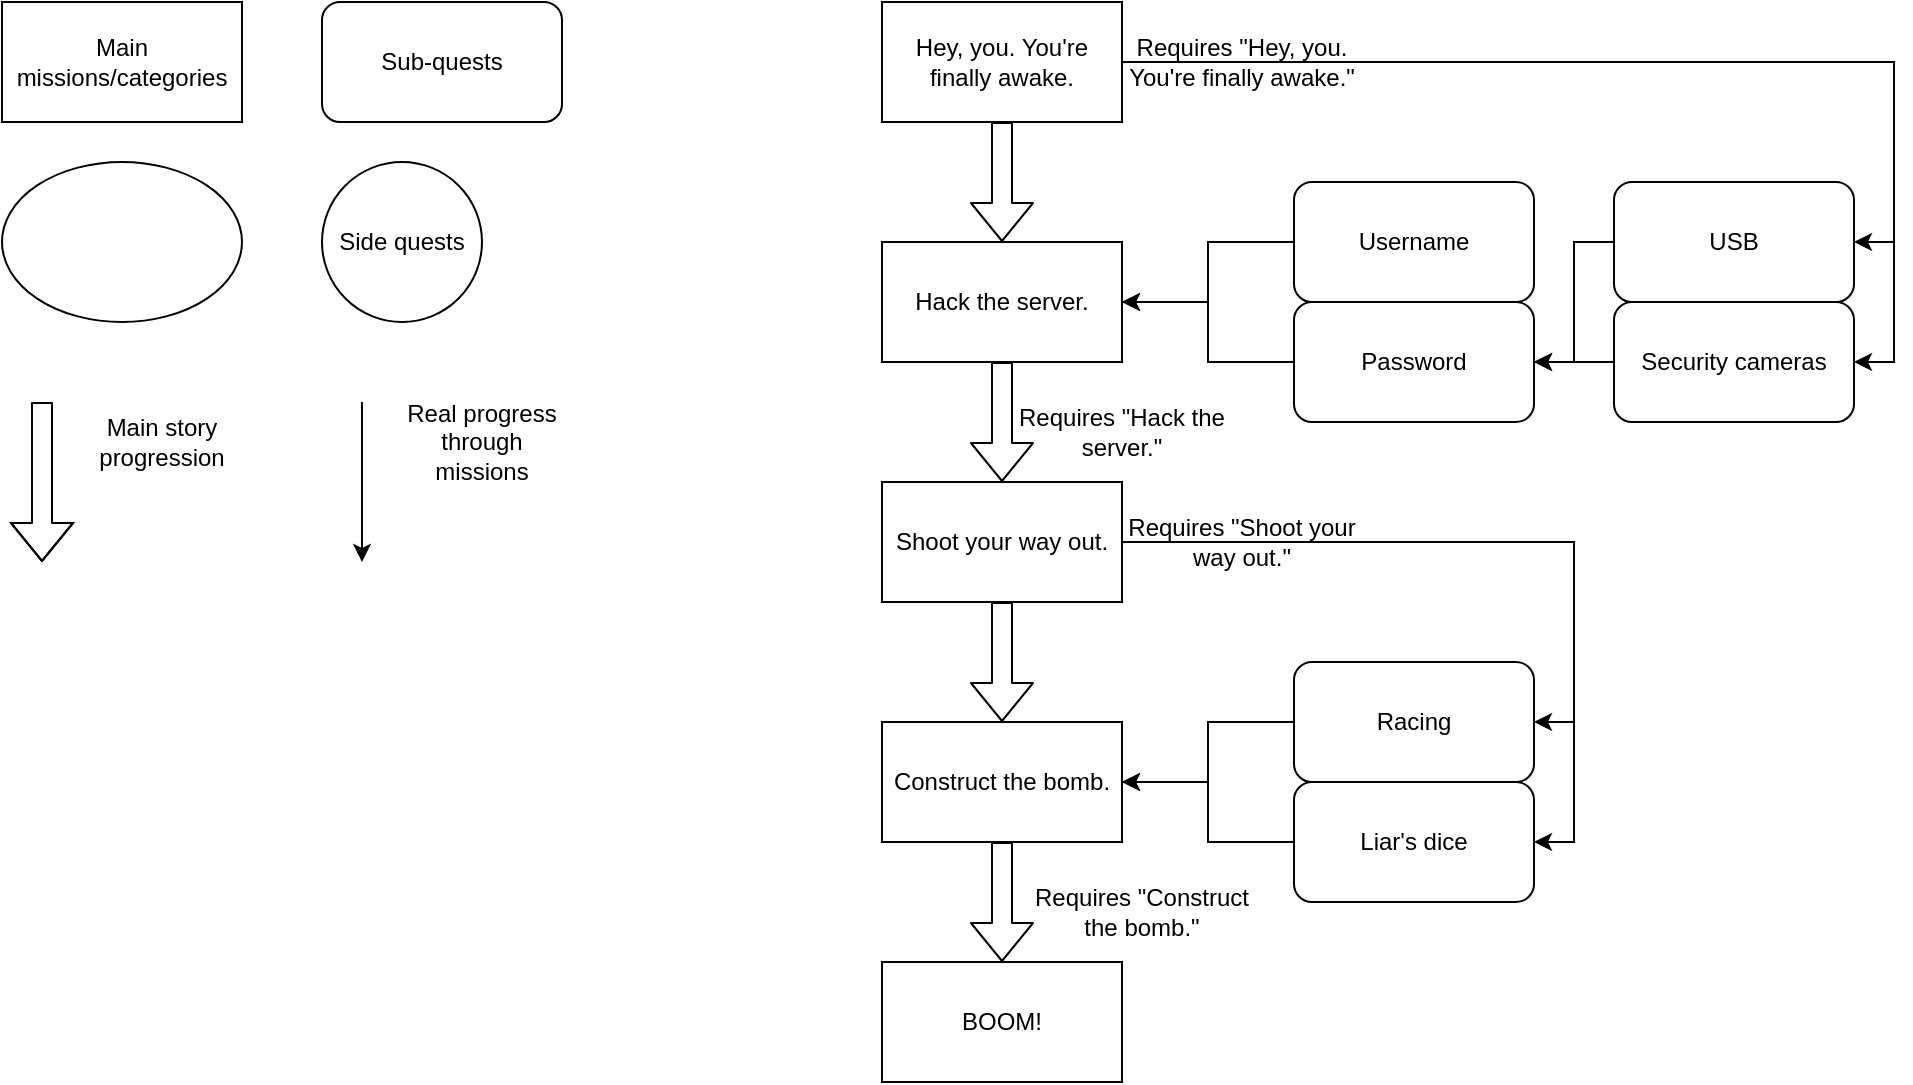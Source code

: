 <mxfile version="14.4.9" type="github">
  <diagram id="rs_gm9d7M8JPY6wh1Piz" name="Page-1">
    <mxGraphModel dx="982" dy="534" grid="1" gridSize="10" guides="1" tooltips="1" connect="1" arrows="1" fold="1" page="1" pageScale="1" pageWidth="827" pageHeight="1169" math="0" shadow="0">
      <root>
        <mxCell id="0" />
        <mxCell id="1" parent="0" />
        <mxCell id="WuQgfKXit7fRZl0_ulul-70" style="edgeStyle=orthogonalEdgeStyle;rounded=0;orthogonalLoop=1;jettySize=auto;html=1;entryX=1;entryY=0.5;entryDx=0;entryDy=0;" edge="1" parent="1" source="WuQgfKXit7fRZl0_ulul-1" target="WuQgfKXit7fRZl0_ulul-42">
          <mxGeometry relative="1" as="geometry" />
        </mxCell>
        <mxCell id="WuQgfKXit7fRZl0_ulul-71" style="edgeStyle=orthogonalEdgeStyle;rounded=0;orthogonalLoop=1;jettySize=auto;html=1;entryX=1;entryY=0.5;entryDx=0;entryDy=0;" edge="1" parent="1" source="WuQgfKXit7fRZl0_ulul-1" target="WuQgfKXit7fRZl0_ulul-41">
          <mxGeometry relative="1" as="geometry" />
        </mxCell>
        <mxCell id="WuQgfKXit7fRZl0_ulul-1" value="Hey, you. You&#39;re finally awake." style="rounded=0;whiteSpace=wrap;html=1;" vertex="1" parent="1">
          <mxGeometry x="440" width="120" height="60" as="geometry" />
        </mxCell>
        <mxCell id="WuQgfKXit7fRZl0_ulul-6" value="Hack the server." style="rounded=0;whiteSpace=wrap;html=1;" vertex="1" parent="1">
          <mxGeometry x="440" y="120" width="120" height="60" as="geometry" />
        </mxCell>
        <mxCell id="WuQgfKXit7fRZl0_ulul-8" value="Main missions/categories" style="rounded=0;whiteSpace=wrap;html=1;" vertex="1" parent="1">
          <mxGeometry width="120" height="60" as="geometry" />
        </mxCell>
        <mxCell id="WuQgfKXit7fRZl0_ulul-9" value="Sub-quests" style="rounded=1;whiteSpace=wrap;html=1;" vertex="1" parent="1">
          <mxGeometry x="160" width="120" height="60" as="geometry" />
        </mxCell>
        <mxCell id="WuQgfKXit7fRZl0_ulul-10" value="" style="ellipse;whiteSpace=wrap;html=1;" vertex="1" parent="1">
          <mxGeometry y="80" width="120" height="80" as="geometry" />
        </mxCell>
        <mxCell id="WuQgfKXit7fRZl0_ulul-12" value="Requires &quot;Hey, you. You&#39;re finally awake.&quot;" style="text;html=1;strokeColor=none;fillColor=none;align=center;verticalAlign=middle;whiteSpace=wrap;rounded=0;" vertex="1" parent="1">
          <mxGeometry x="560" y="15" width="120" height="30" as="geometry" />
        </mxCell>
        <mxCell id="WuQgfKXit7fRZl0_ulul-13" value="Construct the bomb." style="rounded=0;whiteSpace=wrap;html=1;" vertex="1" parent="1">
          <mxGeometry x="440" y="360" width="120" height="60" as="geometry" />
        </mxCell>
        <mxCell id="WuQgfKXit7fRZl0_ulul-14" value="Side quests" style="ellipse;whiteSpace=wrap;html=1;aspect=fixed;" vertex="1" parent="1">
          <mxGeometry x="160" y="80" width="80" height="80" as="geometry" />
        </mxCell>
        <mxCell id="WuQgfKXit7fRZl0_ulul-15" value="BOOM!" style="rounded=0;whiteSpace=wrap;html=1;" vertex="1" parent="1">
          <mxGeometry x="440" y="480" width="120" height="60" as="geometry" />
        </mxCell>
        <mxCell id="WuQgfKXit7fRZl0_ulul-16" value="Requires &quot;Shoot your way out.&quot;" style="text;html=1;strokeColor=none;fillColor=none;align=center;verticalAlign=middle;whiteSpace=wrap;rounded=0;" vertex="1" parent="1">
          <mxGeometry x="560" y="255" width="120" height="30" as="geometry" />
        </mxCell>
        <mxCell id="WuQgfKXit7fRZl0_ulul-17" value="Requires &quot;Construct the bomb.&quot;" style="text;html=1;strokeColor=none;fillColor=none;align=center;verticalAlign=middle;whiteSpace=wrap;rounded=0;" vertex="1" parent="1">
          <mxGeometry x="510" y="440" width="120" height="30" as="geometry" />
        </mxCell>
        <mxCell id="WuQgfKXit7fRZl0_ulul-72" style="edgeStyle=orthogonalEdgeStyle;rounded=0;orthogonalLoop=1;jettySize=auto;html=1;entryX=1;entryY=0.5;entryDx=0;entryDy=0;" edge="1" parent="1" source="WuQgfKXit7fRZl0_ulul-18" target="WuQgfKXit7fRZl0_ulul-47">
          <mxGeometry relative="1" as="geometry" />
        </mxCell>
        <mxCell id="WuQgfKXit7fRZl0_ulul-73" style="edgeStyle=orthogonalEdgeStyle;rounded=0;orthogonalLoop=1;jettySize=auto;html=1;entryX=1;entryY=0.5;entryDx=0;entryDy=0;" edge="1" parent="1" source="WuQgfKXit7fRZl0_ulul-18" target="WuQgfKXit7fRZl0_ulul-48">
          <mxGeometry relative="1" as="geometry" />
        </mxCell>
        <mxCell id="WuQgfKXit7fRZl0_ulul-18" value="Shoot your way out." style="rounded=0;whiteSpace=wrap;html=1;" vertex="1" parent="1">
          <mxGeometry x="440" y="240" width="120" height="60" as="geometry" />
        </mxCell>
        <mxCell id="WuQgfKXit7fRZl0_ulul-19" value="Requires &quot;Hack the server.&quot;" style="text;html=1;strokeColor=none;fillColor=none;align=center;verticalAlign=middle;whiteSpace=wrap;rounded=0;" vertex="1" parent="1">
          <mxGeometry x="500" y="200" width="120" height="30" as="geometry" />
        </mxCell>
        <mxCell id="WuQgfKXit7fRZl0_ulul-60" style="edgeStyle=orthogonalEdgeStyle;rounded=0;orthogonalLoop=1;jettySize=auto;html=1;entryX=1;entryY=0.5;entryDx=0;entryDy=0;" edge="1" parent="1" source="WuQgfKXit7fRZl0_ulul-24" target="WuQgfKXit7fRZl0_ulul-6">
          <mxGeometry relative="1" as="geometry" />
        </mxCell>
        <mxCell id="WuQgfKXit7fRZl0_ulul-24" value="Password" style="rounded=1;whiteSpace=wrap;html=1;" vertex="1" parent="1">
          <mxGeometry x="646" y="150" width="120" height="60" as="geometry" />
        </mxCell>
        <mxCell id="WuQgfKXit7fRZl0_ulul-59" style="edgeStyle=orthogonalEdgeStyle;rounded=0;orthogonalLoop=1;jettySize=auto;html=1;entryX=1;entryY=0.5;entryDx=0;entryDy=0;" edge="1" parent="1" source="WuQgfKXit7fRZl0_ulul-26" target="WuQgfKXit7fRZl0_ulul-6">
          <mxGeometry relative="1" as="geometry" />
        </mxCell>
        <mxCell id="WuQgfKXit7fRZl0_ulul-26" value="Username" style="rounded=1;whiteSpace=wrap;html=1;" vertex="1" parent="1">
          <mxGeometry x="646" y="90" width="120" height="60" as="geometry" />
        </mxCell>
        <mxCell id="WuQgfKXit7fRZl0_ulul-62" style="edgeStyle=orthogonalEdgeStyle;rounded=0;orthogonalLoop=1;jettySize=auto;html=1;entryX=1;entryY=0.5;entryDx=0;entryDy=0;" edge="1" parent="1" source="WuQgfKXit7fRZl0_ulul-41" target="WuQgfKXit7fRZl0_ulul-24">
          <mxGeometry relative="1" as="geometry" />
        </mxCell>
        <mxCell id="WuQgfKXit7fRZl0_ulul-41" value="Security cameras" style="rounded=1;whiteSpace=wrap;html=1;" vertex="1" parent="1">
          <mxGeometry x="806" y="150" width="120" height="60" as="geometry" />
        </mxCell>
        <mxCell id="WuQgfKXit7fRZl0_ulul-61" style="edgeStyle=orthogonalEdgeStyle;rounded=0;orthogonalLoop=1;jettySize=auto;html=1;entryX=1;entryY=0.5;entryDx=0;entryDy=0;" edge="1" parent="1" source="WuQgfKXit7fRZl0_ulul-42" target="WuQgfKXit7fRZl0_ulul-24">
          <mxGeometry relative="1" as="geometry" />
        </mxCell>
        <mxCell id="WuQgfKXit7fRZl0_ulul-42" value="USB" style="rounded=1;whiteSpace=wrap;html=1;" vertex="1" parent="1">
          <mxGeometry x="806" y="90" width="120" height="60" as="geometry" />
        </mxCell>
        <mxCell id="WuQgfKXit7fRZl0_ulul-63" style="edgeStyle=orthogonalEdgeStyle;rounded=0;orthogonalLoop=1;jettySize=auto;html=1;entryX=1;entryY=0.5;entryDx=0;entryDy=0;" edge="1" parent="1" source="WuQgfKXit7fRZl0_ulul-47" target="WuQgfKXit7fRZl0_ulul-13">
          <mxGeometry relative="1" as="geometry" />
        </mxCell>
        <mxCell id="WuQgfKXit7fRZl0_ulul-47" value="Racing" style="rounded=1;whiteSpace=wrap;html=1;" vertex="1" parent="1">
          <mxGeometry x="646" y="330" width="120" height="60" as="geometry" />
        </mxCell>
        <mxCell id="WuQgfKXit7fRZl0_ulul-64" style="edgeStyle=orthogonalEdgeStyle;rounded=0;orthogonalLoop=1;jettySize=auto;html=1;entryX=1;entryY=0.5;entryDx=0;entryDy=0;" edge="1" parent="1" source="WuQgfKXit7fRZl0_ulul-48" target="WuQgfKXit7fRZl0_ulul-13">
          <mxGeometry relative="1" as="geometry" />
        </mxCell>
        <mxCell id="WuQgfKXit7fRZl0_ulul-48" value="Liar&#39;s dice" style="rounded=1;whiteSpace=wrap;html=1;" vertex="1" parent="1">
          <mxGeometry x="646" y="390" width="120" height="60" as="geometry" />
        </mxCell>
        <mxCell id="WuQgfKXit7fRZl0_ulul-65" value="" style="shape=flexArrow;endArrow=classic;html=1;exitX=0.5;exitY=1;exitDx=0;exitDy=0;entryX=0.5;entryY=0;entryDx=0;entryDy=0;" edge="1" parent="1" source="WuQgfKXit7fRZl0_ulul-1" target="WuQgfKXit7fRZl0_ulul-6">
          <mxGeometry width="50" height="50" relative="1" as="geometry">
            <mxPoint x="530" y="130" as="sourcePoint" />
            <mxPoint x="580" y="80" as="targetPoint" />
          </mxGeometry>
        </mxCell>
        <mxCell id="WuQgfKXit7fRZl0_ulul-67" value="" style="shape=flexArrow;endArrow=classic;html=1;exitX=0.5;exitY=1;exitDx=0;exitDy=0;" edge="1" parent="1" source="WuQgfKXit7fRZl0_ulul-6" target="WuQgfKXit7fRZl0_ulul-18">
          <mxGeometry width="50" height="50" relative="1" as="geometry">
            <mxPoint x="530" y="250" as="sourcePoint" />
            <mxPoint x="580" y="200" as="targetPoint" />
          </mxGeometry>
        </mxCell>
        <mxCell id="WuQgfKXit7fRZl0_ulul-68" value="" style="shape=flexArrow;endArrow=classic;html=1;exitX=0.5;exitY=1;exitDx=0;exitDy=0;entryX=0.5;entryY=0;entryDx=0;entryDy=0;" edge="1" parent="1" source="WuQgfKXit7fRZl0_ulul-18" target="WuQgfKXit7fRZl0_ulul-13">
          <mxGeometry width="50" height="50" relative="1" as="geometry">
            <mxPoint x="530" y="320" as="sourcePoint" />
            <mxPoint x="580" y="270" as="targetPoint" />
          </mxGeometry>
        </mxCell>
        <mxCell id="WuQgfKXit7fRZl0_ulul-69" value="" style="shape=flexArrow;endArrow=classic;html=1;exitX=0.5;exitY=1;exitDx=0;exitDy=0;entryX=0.5;entryY=0;entryDx=0;entryDy=0;" edge="1" parent="1" source="WuQgfKXit7fRZl0_ulul-13" target="WuQgfKXit7fRZl0_ulul-15">
          <mxGeometry width="50" height="50" relative="1" as="geometry">
            <mxPoint x="530" y="470" as="sourcePoint" />
            <mxPoint x="580" y="420" as="targetPoint" />
          </mxGeometry>
        </mxCell>
        <mxCell id="WuQgfKXit7fRZl0_ulul-76" value="" style="shape=flexArrow;endArrow=classic;html=1;" edge="1" parent="1">
          <mxGeometry width="50" height="50" relative="1" as="geometry">
            <mxPoint x="20" y="200" as="sourcePoint" />
            <mxPoint x="20" y="280" as="targetPoint" />
            <Array as="points">
              <mxPoint x="20" y="210" />
            </Array>
          </mxGeometry>
        </mxCell>
        <mxCell id="WuQgfKXit7fRZl0_ulul-77" value="Main story progression" style="text;html=1;strokeColor=none;fillColor=none;align=center;verticalAlign=middle;whiteSpace=wrap;rounded=0;" vertex="1" parent="1">
          <mxGeometry x="40" y="200" width="80" height="40" as="geometry" />
        </mxCell>
        <mxCell id="WuQgfKXit7fRZl0_ulul-78" value="" style="endArrow=classic;html=1;" edge="1" parent="1">
          <mxGeometry width="50" height="50" relative="1" as="geometry">
            <mxPoint x="180" y="200" as="sourcePoint" />
            <mxPoint x="180" y="280" as="targetPoint" />
          </mxGeometry>
        </mxCell>
        <mxCell id="WuQgfKXit7fRZl0_ulul-79" value="Real progress through missions" style="text;html=1;strokeColor=none;fillColor=none;align=center;verticalAlign=middle;whiteSpace=wrap;rounded=0;" vertex="1" parent="1">
          <mxGeometry x="200" y="200" width="80" height="40" as="geometry" />
        </mxCell>
      </root>
    </mxGraphModel>
  </diagram>
</mxfile>
